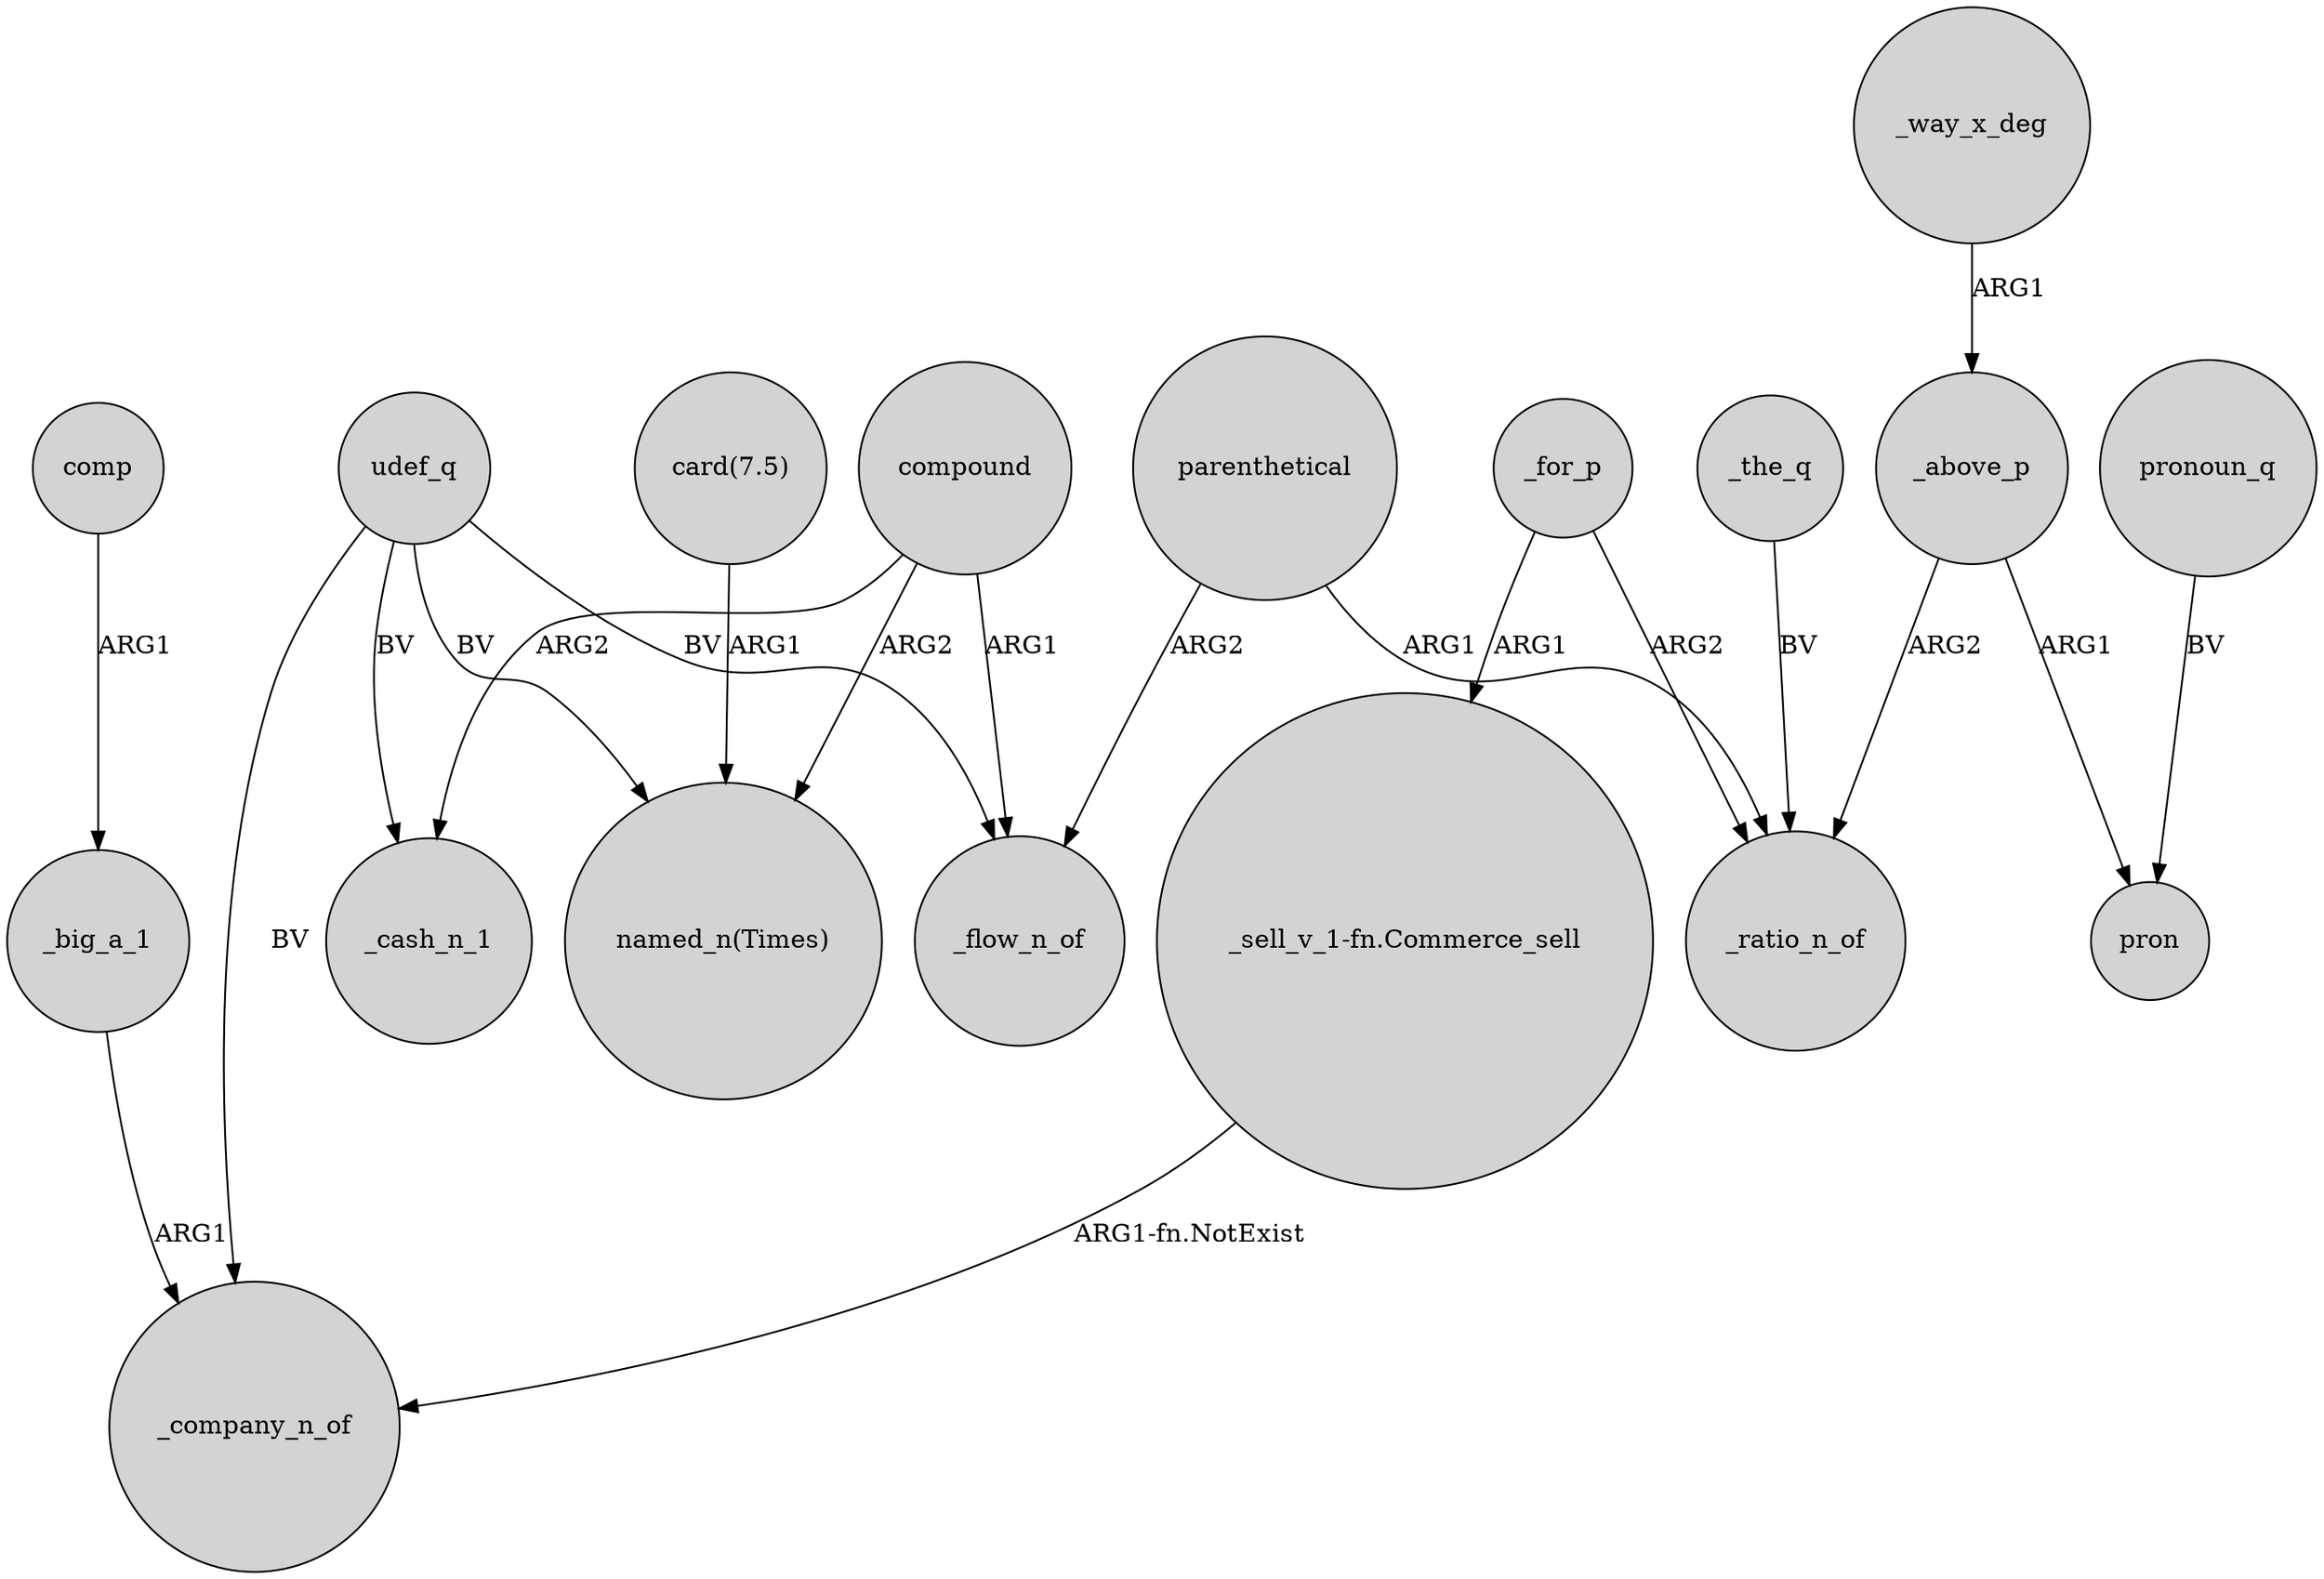 digraph {
	node [shape=circle style=filled]
	comp -> _big_a_1 [label=ARG1]
	udef_q -> _cash_n_1 [label=BV]
	_above_p -> _ratio_n_of [label=ARG2]
	compound -> _flow_n_of [label=ARG1]
	_big_a_1 -> _company_n_of [label=ARG1]
	_for_p -> _ratio_n_of [label=ARG2]
	pronoun_q -> pron [label=BV]
	_way_x_deg -> _above_p [label=ARG1]
	parenthetical -> _flow_n_of [label=ARG2]
	udef_q -> "named_n(Times)" [label=BV]
	_the_q -> _ratio_n_of [label=BV]
	parenthetical -> _ratio_n_of [label=ARG1]
	_for_p -> "_sell_v_1-fn.Commerce_sell" [label=ARG1]
	udef_q -> _flow_n_of [label=BV]
	compound -> "named_n(Times)" [label=ARG2]
	compound -> _cash_n_1 [label=ARG2]
	udef_q -> _company_n_of [label=BV]
	"_sell_v_1-fn.Commerce_sell" -> _company_n_of [label="ARG1-fn.NotExist"]
	_above_p -> pron [label=ARG1]
	"card(7.5)" -> "named_n(Times)" [label=ARG1]
}
